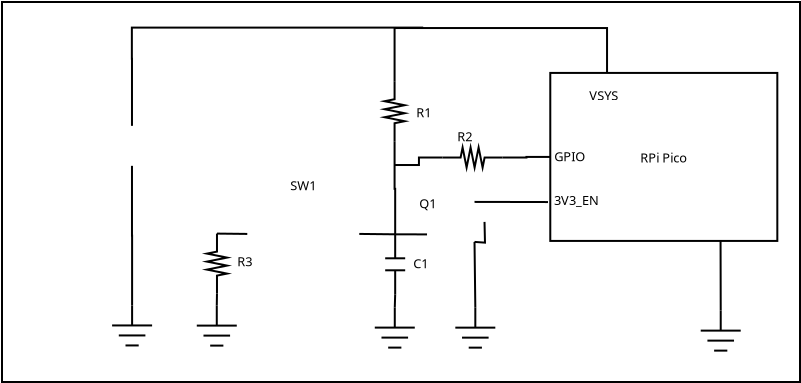 <?xml version="1.0" encoding="UTF-8"?>
<dia:diagram xmlns:dia="http://www.lysator.liu.se/~alla/dia/">
  <dia:layer name="Background" visible="true" connectable="true" active="true">
    <dia:object type="Standard - Box" version="0" id="O0">
      <dia:attribute name="obj_pos">
        <dia:point val="-3.414,0.704"/>
      </dia:attribute>
      <dia:attribute name="obj_bb">
        <dia:rectangle val="-3.464,0.654;36.536,19.754"/>
      </dia:attribute>
      <dia:attribute name="elem_corner">
        <dia:point val="-3.414,0.704"/>
      </dia:attribute>
      <dia:attribute name="elem_width">
        <dia:real val="39.9"/>
      </dia:attribute>
      <dia:attribute name="elem_height">
        <dia:real val="19.0"/>
      </dia:attribute>
      <dia:attribute name="show_background">
        <dia:boolean val="true"/>
      </dia:attribute>
    </dia:object>
    <dia:object type="Flowchart - Box" version="0" id="O1">
      <dia:attribute name="obj_pos">
        <dia:point val="24,4.25"/>
      </dia:attribute>
      <dia:attribute name="obj_bb">
        <dia:rectangle val="23.95,4.2;35.402,12.7"/>
      </dia:attribute>
      <dia:attribute name="elem_corner">
        <dia:point val="24,4.25"/>
      </dia:attribute>
      <dia:attribute name="elem_width">
        <dia:real val="11.352"/>
      </dia:attribute>
      <dia:attribute name="elem_height">
        <dia:real val="8.4"/>
      </dia:attribute>
      <dia:attribute name="show_background">
        <dia:boolean val="true"/>
      </dia:attribute>
      <dia:attribute name="padding">
        <dia:real val="0.5"/>
      </dia:attribute>
      <dia:attribute name="text">
        <dia:composite type="text">
          <dia:attribute name="string">
            <dia:string>#RPi Pico#</dia:string>
          </dia:attribute>
          <dia:attribute name="font">
            <dia:font family="sans" style="0" name="Helvetica"/>
          </dia:attribute>
          <dia:attribute name="height">
            <dia:real val="0.8"/>
          </dia:attribute>
          <dia:attribute name="pos">
            <dia:point val="29.676,8.644"/>
          </dia:attribute>
          <dia:attribute name="color">
            <dia:color val="#000000ff"/>
          </dia:attribute>
          <dia:attribute name="alignment">
            <dia:enum val="1"/>
          </dia:attribute>
        </dia:composite>
      </dia:attribute>
    </dia:object>
    <dia:object type="Electronic - transistor_misfe_i_n" version="1" id="O2">
      <dia:attribute name="obj_pos">
        <dia:point val="17.837,10.699"/>
      </dia:attribute>
      <dia:attribute name="obj_bb">
        <dia:rectangle val="17.837,10.599;20.712,12.799"/>
      </dia:attribute>
      <dia:attribute name="meta">
        <dia:composite type="dict"/>
      </dia:attribute>
      <dia:attribute name="elem_corner">
        <dia:point val="17.837,10.699"/>
      </dia:attribute>
      <dia:attribute name="elem_width">
        <dia:real val="2.875"/>
      </dia:attribute>
      <dia:attribute name="elem_height">
        <dia:real val="2"/>
      </dia:attribute>
      <dia:attribute name="line_width">
        <dia:real val="0.1"/>
      </dia:attribute>
      <dia:attribute name="line_colour">
        <dia:color val="#000000ff"/>
      </dia:attribute>
      <dia:attribute name="fill_colour">
        <dia:color val="#ffffffff"/>
      </dia:attribute>
      <dia:attribute name="show_background">
        <dia:boolean val="true"/>
      </dia:attribute>
      <dia:attribute name="line_style">
        <dia:enum val="0"/>
        <dia:real val="1"/>
      </dia:attribute>
      <dia:attribute name="flip_horizontal">
        <dia:boolean val="false"/>
      </dia:attribute>
      <dia:attribute name="flip_vertical">
        <dia:boolean val="false"/>
      </dia:attribute>
      <dia:attribute name="subscale">
        <dia:real val="1"/>
      </dia:attribute>
    </dia:object>
    <dia:object type="Electronic - button" version="1" id="O3">
      <dia:attribute name="obj_pos">
        <dia:point val="8.85,10.7"/>
      </dia:attribute>
      <dia:attribute name="obj_bb">
        <dia:rectangle val="8.85,10.7;14.45,12.8"/>
      </dia:attribute>
      <dia:attribute name="meta">
        <dia:composite type="dict"/>
      </dia:attribute>
      <dia:attribute name="elem_corner">
        <dia:point val="8.85,10.7"/>
      </dia:attribute>
      <dia:attribute name="elem_width">
        <dia:real val="5.6"/>
      </dia:attribute>
      <dia:attribute name="elem_height">
        <dia:real val="2"/>
      </dia:attribute>
      <dia:attribute name="line_width">
        <dia:real val="0.1"/>
      </dia:attribute>
      <dia:attribute name="line_colour">
        <dia:color val="#000000ff"/>
      </dia:attribute>
      <dia:attribute name="fill_colour">
        <dia:color val="#ffffffff"/>
      </dia:attribute>
      <dia:attribute name="show_background">
        <dia:boolean val="true"/>
      </dia:attribute>
      <dia:attribute name="line_style">
        <dia:enum val="0"/>
        <dia:real val="1"/>
      </dia:attribute>
      <dia:attribute name="flip_horizontal">
        <dia:boolean val="false"/>
      </dia:attribute>
      <dia:attribute name="flip_vertical">
        <dia:boolean val="false"/>
      </dia:attribute>
      <dia:attribute name="subscale">
        <dia:real val="1"/>
      </dia:attribute>
    </dia:object>
    <dia:object type="Electronic - source_voltage" version="1" id="O4">
      <dia:attribute name="obj_pos">
        <dia:point val="2.585,6.896"/>
      </dia:attribute>
      <dia:attribute name="obj_bb">
        <dia:rectangle val="2.485,6.896;3.685,8.896"/>
      </dia:attribute>
      <dia:attribute name="meta">
        <dia:composite type="dict"/>
      </dia:attribute>
      <dia:attribute name="elem_corner">
        <dia:point val="2.585,6.896"/>
      </dia:attribute>
      <dia:attribute name="elem_width">
        <dia:real val="1"/>
      </dia:attribute>
      <dia:attribute name="elem_height">
        <dia:real val="2"/>
      </dia:attribute>
      <dia:attribute name="line_width">
        <dia:real val="0.1"/>
      </dia:attribute>
      <dia:attribute name="line_colour">
        <dia:color val="#000000ff"/>
      </dia:attribute>
      <dia:attribute name="fill_colour">
        <dia:color val="#ffffffff"/>
      </dia:attribute>
      <dia:attribute name="show_background">
        <dia:boolean val="true"/>
      </dia:attribute>
      <dia:attribute name="line_style">
        <dia:enum val="0"/>
        <dia:real val="1"/>
      </dia:attribute>
      <dia:attribute name="flip_horizontal">
        <dia:boolean val="false"/>
      </dia:attribute>
      <dia:attribute name="flip_vertical">
        <dia:boolean val="false"/>
      </dia:attribute>
      <dia:attribute name="subscale">
        <dia:real val="1"/>
      </dia:attribute>
    </dia:object>
    <dia:object type="Circuit - Vertical Resistor" version="1" id="O5">
      <dia:attribute name="obj_pos">
        <dia:point val="15.715,4.665"/>
      </dia:attribute>
      <dia:attribute name="obj_bb">
        <dia:rectangle val="15.205,4.665;17.224,7.665"/>
      </dia:attribute>
      <dia:attribute name="meta">
        <dia:composite type="dict"/>
      </dia:attribute>
      <dia:attribute name="elem_corner">
        <dia:point val="15.715,4.665"/>
      </dia:attribute>
      <dia:attribute name="elem_width">
        <dia:real val="1.0"/>
      </dia:attribute>
      <dia:attribute name="elem_height">
        <dia:real val="3.0"/>
      </dia:attribute>
      <dia:attribute name="line_width">
        <dia:real val="0.1"/>
      </dia:attribute>
      <dia:attribute name="line_colour">
        <dia:color val="#000000ff"/>
      </dia:attribute>
      <dia:attribute name="fill_colour">
        <dia:color val="#ffffffff"/>
      </dia:attribute>
      <dia:attribute name="show_background">
        <dia:boolean val="true"/>
      </dia:attribute>
      <dia:attribute name="line_style">
        <dia:enum val="0"/>
        <dia:real val="1"/>
      </dia:attribute>
      <dia:attribute name="flip_horizontal">
        <dia:boolean val="false"/>
      </dia:attribute>
      <dia:attribute name="flip_vertical">
        <dia:boolean val="false"/>
      </dia:attribute>
      <dia:attribute name="subscale">
        <dia:real val="1"/>
      </dia:attribute>
    </dia:object>
    <dia:object type="Circuit - Ground" version="1" id="O6">
      <dia:attribute name="obj_pos">
        <dia:point val="31.522,16.135"/>
      </dia:attribute>
      <dia:attribute name="obj_bb">
        <dia:rectangle val="31.522,16.135;33.522,18.235"/>
      </dia:attribute>
      <dia:attribute name="meta">
        <dia:composite type="dict"/>
      </dia:attribute>
      <dia:attribute name="elem_corner">
        <dia:point val="31.522,16.135"/>
      </dia:attribute>
      <dia:attribute name="elem_width">
        <dia:real val="2"/>
      </dia:attribute>
      <dia:attribute name="elem_height">
        <dia:real val="2"/>
      </dia:attribute>
      <dia:attribute name="line_width">
        <dia:real val="0.1"/>
      </dia:attribute>
      <dia:attribute name="line_colour">
        <dia:color val="#000000ff"/>
      </dia:attribute>
      <dia:attribute name="fill_colour">
        <dia:color val="#ffffffff"/>
      </dia:attribute>
      <dia:attribute name="show_background">
        <dia:boolean val="true"/>
      </dia:attribute>
      <dia:attribute name="line_style">
        <dia:enum val="0"/>
        <dia:real val="1"/>
      </dia:attribute>
      <dia:attribute name="flip_horizontal">
        <dia:boolean val="false"/>
      </dia:attribute>
      <dia:attribute name="flip_vertical">
        <dia:boolean val="false"/>
      </dia:attribute>
      <dia:attribute name="subscale">
        <dia:real val="1"/>
      </dia:attribute>
    </dia:object>
    <dia:object type="Standard - Line" version="0" id="O7">
      <dia:attribute name="obj_pos">
        <dia:point val="32.522,16.135"/>
      </dia:attribute>
      <dia:attribute name="obj_bb">
        <dia:rectangle val="32.464,12.6;32.572,16.186"/>
      </dia:attribute>
      <dia:attribute name="conn_endpoints">
        <dia:point val="32.522,16.135"/>
        <dia:point val="32.514,12.65"/>
      </dia:attribute>
      <dia:attribute name="numcp">
        <dia:int val="1"/>
      </dia:attribute>
      <dia:connections>
        <dia:connection handle="0" to="O6" connection="0"/>
        <dia:connection handle="1" to="O1" connection="14"/>
      </dia:connections>
    </dia:object>
    <dia:object type="Circuit - Ground" version="1" id="O8">
      <dia:attribute name="obj_pos">
        <dia:point val="2.091,15.876"/>
      </dia:attribute>
      <dia:attribute name="obj_bb">
        <dia:rectangle val="2.091,15.876;4.091,17.976"/>
      </dia:attribute>
      <dia:attribute name="meta">
        <dia:composite type="dict"/>
      </dia:attribute>
      <dia:attribute name="elem_corner">
        <dia:point val="2.091,15.876"/>
      </dia:attribute>
      <dia:attribute name="elem_width">
        <dia:real val="2"/>
      </dia:attribute>
      <dia:attribute name="elem_height">
        <dia:real val="2"/>
      </dia:attribute>
      <dia:attribute name="line_width">
        <dia:real val="0.1"/>
      </dia:attribute>
      <dia:attribute name="line_colour">
        <dia:color val="#000000ff"/>
      </dia:attribute>
      <dia:attribute name="fill_colour">
        <dia:color val="#ffffffff"/>
      </dia:attribute>
      <dia:attribute name="show_background">
        <dia:boolean val="true"/>
      </dia:attribute>
      <dia:attribute name="line_style">
        <dia:enum val="0"/>
        <dia:real val="1"/>
      </dia:attribute>
      <dia:attribute name="flip_horizontal">
        <dia:boolean val="false"/>
      </dia:attribute>
      <dia:attribute name="flip_vertical">
        <dia:boolean val="false"/>
      </dia:attribute>
      <dia:attribute name="subscale">
        <dia:real val="1"/>
      </dia:attribute>
    </dia:object>
    <dia:object type="Circuit - Ground" version="1" id="O9">
      <dia:attribute name="obj_pos">
        <dia:point val="19.252,15.986"/>
      </dia:attribute>
      <dia:attribute name="obj_bb">
        <dia:rectangle val="19.252,15.986;21.252,18.085"/>
      </dia:attribute>
      <dia:attribute name="meta">
        <dia:composite type="dict"/>
      </dia:attribute>
      <dia:attribute name="elem_corner">
        <dia:point val="19.252,15.986"/>
      </dia:attribute>
      <dia:attribute name="elem_width">
        <dia:real val="2"/>
      </dia:attribute>
      <dia:attribute name="elem_height">
        <dia:real val="2"/>
      </dia:attribute>
      <dia:attribute name="line_width">
        <dia:real val="0.1"/>
      </dia:attribute>
      <dia:attribute name="line_colour">
        <dia:color val="#000000ff"/>
      </dia:attribute>
      <dia:attribute name="fill_colour">
        <dia:color val="#ffffffff"/>
      </dia:attribute>
      <dia:attribute name="show_background">
        <dia:boolean val="true"/>
      </dia:attribute>
      <dia:attribute name="line_style">
        <dia:enum val="0"/>
        <dia:real val="1"/>
      </dia:attribute>
      <dia:attribute name="flip_horizontal">
        <dia:boolean val="false"/>
      </dia:attribute>
      <dia:attribute name="flip_vertical">
        <dia:boolean val="false"/>
      </dia:attribute>
      <dia:attribute name="subscale">
        <dia:real val="1"/>
      </dia:attribute>
    </dia:object>
    <dia:object type="Standard - Line" version="0" id="O10">
      <dia:attribute name="obj_pos">
        <dia:point val="20.212,10.699"/>
      </dia:attribute>
      <dia:attribute name="obj_bb">
        <dia:rectangle val="20.162,10.649;23.938,10.756"/>
      </dia:attribute>
      <dia:attribute name="conn_endpoints">
        <dia:point val="20.212,10.699"/>
        <dia:point val="23.887,10.706"/>
      </dia:attribute>
      <dia:attribute name="numcp">
        <dia:int val="1"/>
      </dia:attribute>
      <dia:connections>
        <dia:connection handle="0" to="O2" connection="1"/>
      </dia:connections>
    </dia:object>
    <dia:object type="Standard - Line" version="0" id="O11">
      <dia:attribute name="obj_pos">
        <dia:point val="20.212,12.699"/>
      </dia:attribute>
      <dia:attribute name="obj_bb">
        <dia:rectangle val="20.162,12.648;20.303,16.036"/>
      </dia:attribute>
      <dia:attribute name="conn_endpoints">
        <dia:point val="20.212,12.699"/>
        <dia:point val="20.252,15.986"/>
      </dia:attribute>
      <dia:attribute name="numcp">
        <dia:int val="1"/>
      </dia:attribute>
      <dia:connections>
        <dia:connection handle="0" to="O2" connection="3"/>
        <dia:connection handle="1" to="O9" connection="0"/>
      </dia:connections>
    </dia:object>
    <dia:object type="Standard - PolyLine" version="0" id="O12">
      <dia:attribute name="obj_pos">
        <dia:point val="20.712,11.699"/>
      </dia:attribute>
      <dia:attribute name="obj_bb">
        <dia:rectangle val="20.159,11.648;20.786,12.789"/>
      </dia:attribute>
      <dia:attribute name="poly_points">
        <dia:point val="20.712,11.699"/>
        <dia:point val="20.735,12.736"/>
        <dia:point val="20.212,12.699"/>
      </dia:attribute>
      <dia:connections>
        <dia:connection handle="0" to="O2" connection="2"/>
        <dia:connection handle="2" to="O2" connection="3"/>
      </dia:connections>
    </dia:object>
    <dia:object type="Standard - Text" version="1" id="O13">
      <dia:attribute name="obj_pos">
        <dia:point val="24.18,10.85"/>
      </dia:attribute>
      <dia:attribute name="obj_bb">
        <dia:rectangle val="24.18,10.256;26.635,11.001"/>
      </dia:attribute>
      <dia:attribute name="text">
        <dia:composite type="text">
          <dia:attribute name="string">
            <dia:string>#3V3_EN#</dia:string>
          </dia:attribute>
          <dia:attribute name="font">
            <dia:font family="sans" style="0" name="Helvetica"/>
          </dia:attribute>
          <dia:attribute name="height">
            <dia:real val="0.8"/>
          </dia:attribute>
          <dia:attribute name="pos">
            <dia:point val="24.18,10.85"/>
          </dia:attribute>
          <dia:attribute name="color">
            <dia:color val="#000000ff"/>
          </dia:attribute>
          <dia:attribute name="alignment">
            <dia:enum val="0"/>
          </dia:attribute>
        </dia:composite>
      </dia:attribute>
      <dia:attribute name="valign">
        <dia:enum val="3"/>
      </dia:attribute>
    </dia:object>
    <dia:object type="Circuit - Vertical Capacitor" version="1" id="O14">
      <dia:attribute name="obj_pos">
        <dia:point val="15.745,12.319"/>
      </dia:attribute>
      <dia:attribute name="obj_bb">
        <dia:rectangle val="15.745,12.319;16.745,15.319"/>
      </dia:attribute>
      <dia:attribute name="meta">
        <dia:composite type="dict"/>
      </dia:attribute>
      <dia:attribute name="elem_corner">
        <dia:point val="15.745,12.319"/>
      </dia:attribute>
      <dia:attribute name="elem_width">
        <dia:real val="1.0"/>
      </dia:attribute>
      <dia:attribute name="elem_height">
        <dia:real val="3.0"/>
      </dia:attribute>
      <dia:attribute name="line_width">
        <dia:real val="0.1"/>
      </dia:attribute>
      <dia:attribute name="line_colour">
        <dia:color val="#000000ff"/>
      </dia:attribute>
      <dia:attribute name="fill_colour">
        <dia:color val="#ffffffff"/>
      </dia:attribute>
      <dia:attribute name="show_background">
        <dia:boolean val="true"/>
      </dia:attribute>
      <dia:attribute name="line_style">
        <dia:enum val="0"/>
        <dia:real val="1"/>
      </dia:attribute>
      <dia:attribute name="flip_horizontal">
        <dia:boolean val="false"/>
      </dia:attribute>
      <dia:attribute name="flip_vertical">
        <dia:boolean val="false"/>
      </dia:attribute>
      <dia:attribute name="subscale">
        <dia:real val="1"/>
      </dia:attribute>
    </dia:object>
    <dia:object type="Circuit - Ground" version="1" id="O15">
      <dia:attribute name="obj_pos">
        <dia:point val="15.225,15.984"/>
      </dia:attribute>
      <dia:attribute name="obj_bb">
        <dia:rectangle val="15.225,15.984;17.225,18.084"/>
      </dia:attribute>
      <dia:attribute name="meta">
        <dia:composite type="dict"/>
      </dia:attribute>
      <dia:attribute name="elem_corner">
        <dia:point val="15.225,15.984"/>
      </dia:attribute>
      <dia:attribute name="elem_width">
        <dia:real val="2"/>
      </dia:attribute>
      <dia:attribute name="elem_height">
        <dia:real val="2"/>
      </dia:attribute>
      <dia:attribute name="line_width">
        <dia:real val="0.1"/>
      </dia:attribute>
      <dia:attribute name="line_colour">
        <dia:color val="#000000ff"/>
      </dia:attribute>
      <dia:attribute name="fill_colour">
        <dia:color val="#ffffffff"/>
      </dia:attribute>
      <dia:attribute name="show_background">
        <dia:boolean val="true"/>
      </dia:attribute>
      <dia:attribute name="line_style">
        <dia:enum val="0"/>
        <dia:real val="1"/>
      </dia:attribute>
      <dia:attribute name="flip_horizontal">
        <dia:boolean val="false"/>
      </dia:attribute>
      <dia:attribute name="flip_vertical">
        <dia:boolean val="false"/>
      </dia:attribute>
      <dia:attribute name="subscale">
        <dia:real val="1"/>
      </dia:attribute>
    </dia:object>
    <dia:object type="Standard - Line" version="0" id="O16">
      <dia:attribute name="obj_pos">
        <dia:point val="16.245,15.319"/>
      </dia:attribute>
      <dia:attribute name="obj_bb">
        <dia:rectangle val="16.174,15.267;16.297,16.035"/>
      </dia:attribute>
      <dia:attribute name="conn_endpoints">
        <dia:point val="16.245,15.319"/>
        <dia:point val="16.225,15.984"/>
      </dia:attribute>
      <dia:attribute name="numcp">
        <dia:int val="1"/>
      </dia:attribute>
      <dia:connections>
        <dia:connection handle="0" to="O14" connection="1"/>
        <dia:connection handle="1" to="O15" connection="0"/>
      </dia:connections>
    </dia:object>
    <dia:object type="Standard - Line" version="0" id="O17">
      <dia:attribute name="obj_pos">
        <dia:point val="16.245,12.319"/>
      </dia:attribute>
      <dia:attribute name="obj_bb">
        <dia:rectangle val="16.195,12.269;17.888,12.374"/>
      </dia:attribute>
      <dia:attribute name="conn_endpoints">
        <dia:point val="16.245,12.319"/>
        <dia:point val="17.837,12.324"/>
      </dia:attribute>
      <dia:attribute name="numcp">
        <dia:int val="1"/>
      </dia:attribute>
      <dia:connections>
        <dia:connection handle="0" to="O14" connection="0"/>
        <dia:connection handle="1" to="O2" connection="0"/>
      </dia:connections>
    </dia:object>
    <dia:object type="Standard - Text" version="1" id="O18">
      <dia:attribute name="obj_pos">
        <dia:point val="25.945,5.619"/>
      </dia:attribute>
      <dia:attribute name="obj_bb">
        <dia:rectangle val="25.945,5.025;27.583,5.77"/>
      </dia:attribute>
      <dia:attribute name="text">
        <dia:composite type="text">
          <dia:attribute name="string">
            <dia:string>#VSYS#</dia:string>
          </dia:attribute>
          <dia:attribute name="font">
            <dia:font family="sans" style="0" name="Helvetica"/>
          </dia:attribute>
          <dia:attribute name="height">
            <dia:real val="0.8"/>
          </dia:attribute>
          <dia:attribute name="pos">
            <dia:point val="25.945,5.619"/>
          </dia:attribute>
          <dia:attribute name="color">
            <dia:color val="#000000ff"/>
          </dia:attribute>
          <dia:attribute name="alignment">
            <dia:enum val="0"/>
          </dia:attribute>
        </dia:composite>
      </dia:attribute>
      <dia:attribute name="valign">
        <dia:enum val="3"/>
      </dia:attribute>
    </dia:object>
    <dia:object type="Standard - ZigZagLine" version="1" id="O19">
      <dia:attribute name="obj_pos">
        <dia:point val="16.215,4.665"/>
      </dia:attribute>
      <dia:attribute name="obj_bb">
        <dia:rectangle val="16.165,1.956;26.888,4.715"/>
      </dia:attribute>
      <dia:attribute name="orth_points">
        <dia:point val="16.215,4.665"/>
        <dia:point val="16.215,2.006"/>
        <dia:point val="26.838,2.006"/>
        <dia:point val="26.838,4.25"/>
      </dia:attribute>
      <dia:attribute name="orth_orient">
        <dia:enum val="1"/>
        <dia:enum val="0"/>
        <dia:enum val="1"/>
      </dia:attribute>
      <dia:attribute name="autorouting">
        <dia:boolean val="false"/>
      </dia:attribute>
      <dia:connections>
        <dia:connection handle="0" to="O5" connection="0"/>
        <dia:connection handle="1" to="O1" connection="1"/>
      </dia:connections>
    </dia:object>
    <dia:object type="Standard - Line" version="0" id="O20">
      <dia:attribute name="obj_pos">
        <dia:point val="14.45,12.3"/>
      </dia:attribute>
      <dia:attribute name="obj_bb">
        <dia:rectangle val="14.399,12.249;16.296,12.369"/>
      </dia:attribute>
      <dia:attribute name="conn_endpoints">
        <dia:point val="14.45,12.3"/>
        <dia:point val="16.245,12.319"/>
      </dia:attribute>
      <dia:attribute name="numcp">
        <dia:int val="1"/>
      </dia:attribute>
      <dia:connections>
        <dia:connection handle="0" to="O3" connection="1"/>
        <dia:connection handle="1" to="O14" connection="0"/>
      </dia:connections>
    </dia:object>
    <dia:object type="Circuit - Ground" version="1" id="O21">
      <dia:attribute name="obj_pos">
        <dia:point val="6.325,15.884"/>
      </dia:attribute>
      <dia:attribute name="obj_bb">
        <dia:rectangle val="6.325,15.884;8.325,17.984"/>
      </dia:attribute>
      <dia:attribute name="meta">
        <dia:composite type="dict"/>
      </dia:attribute>
      <dia:attribute name="elem_corner">
        <dia:point val="6.325,15.884"/>
      </dia:attribute>
      <dia:attribute name="elem_width">
        <dia:real val="2"/>
      </dia:attribute>
      <dia:attribute name="elem_height">
        <dia:real val="2"/>
      </dia:attribute>
      <dia:attribute name="line_width">
        <dia:real val="0.1"/>
      </dia:attribute>
      <dia:attribute name="line_colour">
        <dia:color val="#000000ff"/>
      </dia:attribute>
      <dia:attribute name="fill_colour">
        <dia:color val="#ffffffff"/>
      </dia:attribute>
      <dia:attribute name="show_background">
        <dia:boolean val="true"/>
      </dia:attribute>
      <dia:attribute name="line_style">
        <dia:enum val="0"/>
        <dia:real val="1"/>
      </dia:attribute>
      <dia:attribute name="flip_horizontal">
        <dia:boolean val="false"/>
      </dia:attribute>
      <dia:attribute name="flip_vertical">
        <dia:boolean val="false"/>
      </dia:attribute>
      <dia:attribute name="subscale">
        <dia:real val="1"/>
      </dia:attribute>
    </dia:object>
    <dia:object type="Circuit - Vertical Resistor" version="1" id="O22">
      <dia:attribute name="obj_pos">
        <dia:point val="6.835,12.284"/>
      </dia:attribute>
      <dia:attribute name="obj_bb">
        <dia:rectangle val="6.325,12.284;8.345,15.284"/>
      </dia:attribute>
      <dia:attribute name="meta">
        <dia:composite type="dict"/>
      </dia:attribute>
      <dia:attribute name="elem_corner">
        <dia:point val="6.835,12.284"/>
      </dia:attribute>
      <dia:attribute name="elem_width">
        <dia:real val="1.0"/>
      </dia:attribute>
      <dia:attribute name="elem_height">
        <dia:real val="3.0"/>
      </dia:attribute>
      <dia:attribute name="line_width">
        <dia:real val="0.1"/>
      </dia:attribute>
      <dia:attribute name="line_colour">
        <dia:color val="#000000ff"/>
      </dia:attribute>
      <dia:attribute name="fill_colour">
        <dia:color val="#ffffffff"/>
      </dia:attribute>
      <dia:attribute name="show_background">
        <dia:boolean val="true"/>
      </dia:attribute>
      <dia:attribute name="line_style">
        <dia:enum val="0"/>
        <dia:real val="1"/>
      </dia:attribute>
      <dia:attribute name="flip_horizontal">
        <dia:boolean val="false"/>
      </dia:attribute>
      <dia:attribute name="flip_vertical">
        <dia:boolean val="false"/>
      </dia:attribute>
      <dia:attribute name="subscale">
        <dia:real val="1"/>
      </dia:attribute>
    </dia:object>
    <dia:object type="Standard - Line" version="0" id="O23">
      <dia:attribute name="obj_pos">
        <dia:point val="7.335,12.284"/>
      </dia:attribute>
      <dia:attribute name="obj_bb">
        <dia:rectangle val="7.285,12.233;8.901,12.351"/>
      </dia:attribute>
      <dia:attribute name="conn_endpoints">
        <dia:point val="7.335,12.284"/>
        <dia:point val="8.85,12.3"/>
      </dia:attribute>
      <dia:attribute name="numcp">
        <dia:int val="1"/>
      </dia:attribute>
      <dia:connections>
        <dia:connection handle="0" to="O22" connection="0"/>
        <dia:connection handle="1" to="O3" connection="0"/>
      </dia:connections>
    </dia:object>
    <dia:object type="Standard - Line" version="0" id="O24">
      <dia:attribute name="obj_pos">
        <dia:point val="7.335,15.284"/>
      </dia:attribute>
      <dia:attribute name="obj_bb">
        <dia:rectangle val="7.275,15.233;7.386,15.935"/>
      </dia:attribute>
      <dia:attribute name="conn_endpoints">
        <dia:point val="7.335,15.284"/>
        <dia:point val="7.325,15.884"/>
      </dia:attribute>
      <dia:attribute name="numcp">
        <dia:int val="1"/>
      </dia:attribute>
      <dia:connections>
        <dia:connection handle="0" to="O22" connection="1"/>
        <dia:connection handle="1" to="O21" connection="0"/>
      </dia:connections>
    </dia:object>
    <dia:object type="Circuit - Horizontal Resistor" version="1" id="O25">
      <dia:attribute name="obj_pos">
        <dia:point val="18.616,7.98"/>
      </dia:attribute>
      <dia:attribute name="obj_bb">
        <dia:rectangle val="18.616,7.47;21.616,9.49"/>
      </dia:attribute>
      <dia:attribute name="meta">
        <dia:composite type="dict"/>
      </dia:attribute>
      <dia:attribute name="elem_corner">
        <dia:point val="18.616,7.98"/>
      </dia:attribute>
      <dia:attribute name="elem_width">
        <dia:real val="3.0"/>
      </dia:attribute>
      <dia:attribute name="elem_height">
        <dia:real val="1.0"/>
      </dia:attribute>
      <dia:attribute name="line_width">
        <dia:real val="0.1"/>
      </dia:attribute>
      <dia:attribute name="line_colour">
        <dia:color val="#000000ff"/>
      </dia:attribute>
      <dia:attribute name="fill_colour">
        <dia:color val="#ffffffff"/>
      </dia:attribute>
      <dia:attribute name="show_background">
        <dia:boolean val="true"/>
      </dia:attribute>
      <dia:attribute name="line_style">
        <dia:enum val="0"/>
        <dia:real val="1"/>
      </dia:attribute>
      <dia:attribute name="flip_horizontal">
        <dia:boolean val="false"/>
      </dia:attribute>
      <dia:attribute name="flip_vertical">
        <dia:boolean val="false"/>
      </dia:attribute>
      <dia:attribute name="subscale">
        <dia:real val="1"/>
      </dia:attribute>
      <dia:attribute name="custom:id">
        <dia:string>##</dia:string>
      </dia:attribute>
      <dia:attribute name="custom:ohms">
        <dia:int val="0"/>
      </dia:attribute>
      <dia:attribute name="custom:power">
        <dia:real val="0"/>
      </dia:attribute>
      <dia:attribute name="custom:smd">
        <dia:boolean val="false"/>
      </dia:attribute>
    </dia:object>
    <dia:object type="Standard - Text" version="1" id="O26">
      <dia:attribute name="obj_pos">
        <dia:point val="24.194,8.664"/>
      </dia:attribute>
      <dia:attribute name="obj_bb">
        <dia:rectangle val="24.194,8.07;25.764,8.815"/>
      </dia:attribute>
      <dia:attribute name="text">
        <dia:composite type="text">
          <dia:attribute name="string">
            <dia:string>#GPIO#</dia:string>
          </dia:attribute>
          <dia:attribute name="font">
            <dia:font family="sans" style="0" name="Helvetica"/>
          </dia:attribute>
          <dia:attribute name="height">
            <dia:real val="0.8"/>
          </dia:attribute>
          <dia:attribute name="pos">
            <dia:point val="24.194,8.664"/>
          </dia:attribute>
          <dia:attribute name="color">
            <dia:color val="#000000ff"/>
          </dia:attribute>
          <dia:attribute name="alignment">
            <dia:enum val="0"/>
          </dia:attribute>
        </dia:composite>
      </dia:attribute>
      <dia:attribute name="valign">
        <dia:enum val="3"/>
      </dia:attribute>
    </dia:object>
    <dia:object type="Standard - Text" version="1" id="O27">
      <dia:attribute name="obj_pos">
        <dia:point val="17.294,6.464"/>
      </dia:attribute>
      <dia:attribute name="obj_bb">
        <dia:rectangle val="17.294,5.87;18.146,6.615"/>
      </dia:attribute>
      <dia:attribute name="text">
        <dia:composite type="text">
          <dia:attribute name="string">
            <dia:string>#R1#</dia:string>
          </dia:attribute>
          <dia:attribute name="font">
            <dia:font family="sans" style="0" name="Helvetica"/>
          </dia:attribute>
          <dia:attribute name="height">
            <dia:real val="0.8"/>
          </dia:attribute>
          <dia:attribute name="pos">
            <dia:point val="17.294,6.464"/>
          </dia:attribute>
          <dia:attribute name="color">
            <dia:color val="#000000ff"/>
          </dia:attribute>
          <dia:attribute name="alignment">
            <dia:enum val="0"/>
          </dia:attribute>
        </dia:composite>
      </dia:attribute>
      <dia:attribute name="valign">
        <dia:enum val="3"/>
      </dia:attribute>
    </dia:object>
    <dia:object type="Standard - Text" version="1" id="O28">
      <dia:attribute name="obj_pos">
        <dia:point val="17.144,14.014"/>
      </dia:attribute>
      <dia:attribute name="obj_bb">
        <dia:rectangle val="17.144,13.42;17.999,14.165"/>
      </dia:attribute>
      <dia:attribute name="text">
        <dia:composite type="text">
          <dia:attribute name="string">
            <dia:string>#C1#</dia:string>
          </dia:attribute>
          <dia:attribute name="font">
            <dia:font family="sans" style="0" name="Helvetica"/>
          </dia:attribute>
          <dia:attribute name="height">
            <dia:real val="0.8"/>
          </dia:attribute>
          <dia:attribute name="pos">
            <dia:point val="17.144,14.014"/>
          </dia:attribute>
          <dia:attribute name="color">
            <dia:color val="#000000ff"/>
          </dia:attribute>
          <dia:attribute name="alignment">
            <dia:enum val="0"/>
          </dia:attribute>
        </dia:composite>
      </dia:attribute>
      <dia:attribute name="valign">
        <dia:enum val="3"/>
      </dia:attribute>
    </dia:object>
    <dia:object type="Standard - Text" version="1" id="O29">
      <dia:attribute name="obj_pos">
        <dia:point val="17.444,11.014"/>
      </dia:attribute>
      <dia:attribute name="obj_bb">
        <dia:rectangle val="17.444,10.42;18.354,11.165"/>
      </dia:attribute>
      <dia:attribute name="text">
        <dia:composite type="text">
          <dia:attribute name="string">
            <dia:string>#Q1#</dia:string>
          </dia:attribute>
          <dia:attribute name="font">
            <dia:font family="sans" style="0" name="Helvetica"/>
          </dia:attribute>
          <dia:attribute name="height">
            <dia:real val="0.8"/>
          </dia:attribute>
          <dia:attribute name="pos">
            <dia:point val="17.444,11.014"/>
          </dia:attribute>
          <dia:attribute name="color">
            <dia:color val="#000000ff"/>
          </dia:attribute>
          <dia:attribute name="alignment">
            <dia:enum val="0"/>
          </dia:attribute>
        </dia:composite>
      </dia:attribute>
      <dia:attribute name="valign">
        <dia:enum val="3"/>
      </dia:attribute>
    </dia:object>
    <dia:object type="Standard - Text" version="1" id="O30">
      <dia:attribute name="obj_pos">
        <dia:point val="19.344,7.664"/>
      </dia:attribute>
      <dia:attribute name="obj_bb">
        <dia:rectangle val="19.344,7.07;20.196,7.815"/>
      </dia:attribute>
      <dia:attribute name="text">
        <dia:composite type="text">
          <dia:attribute name="string">
            <dia:string>#R2#</dia:string>
          </dia:attribute>
          <dia:attribute name="font">
            <dia:font family="sans" style="0" name="Helvetica"/>
          </dia:attribute>
          <dia:attribute name="height">
            <dia:real val="0.8"/>
          </dia:attribute>
          <dia:attribute name="pos">
            <dia:point val="19.344,7.664"/>
          </dia:attribute>
          <dia:attribute name="color">
            <dia:color val="#000000ff"/>
          </dia:attribute>
          <dia:attribute name="alignment">
            <dia:enum val="0"/>
          </dia:attribute>
        </dia:composite>
      </dia:attribute>
      <dia:attribute name="valign">
        <dia:enum val="3"/>
      </dia:attribute>
    </dia:object>
    <dia:object type="Standard - Text" version="1" id="O31">
      <dia:attribute name="obj_pos">
        <dia:point val="8.344,13.914"/>
      </dia:attribute>
      <dia:attribute name="obj_bb">
        <dia:rectangle val="8.344,13.32;9.196,14.065"/>
      </dia:attribute>
      <dia:attribute name="text">
        <dia:composite type="text">
          <dia:attribute name="string">
            <dia:string>#R3#</dia:string>
          </dia:attribute>
          <dia:attribute name="font">
            <dia:font family="sans" style="0" name="Helvetica"/>
          </dia:attribute>
          <dia:attribute name="height">
            <dia:real val="0.8"/>
          </dia:attribute>
          <dia:attribute name="pos">
            <dia:point val="8.344,13.914"/>
          </dia:attribute>
          <dia:attribute name="color">
            <dia:color val="#000000ff"/>
          </dia:attribute>
          <dia:attribute name="alignment">
            <dia:enum val="0"/>
          </dia:attribute>
        </dia:composite>
      </dia:attribute>
      <dia:attribute name="valign">
        <dia:enum val="3"/>
      </dia:attribute>
    </dia:object>
    <dia:object type="Standard - Text" version="1" id="O32">
      <dia:attribute name="obj_pos">
        <dia:point val="10.994,10.114"/>
      </dia:attribute>
      <dia:attribute name="obj_bb">
        <dia:rectangle val="10.994,9.52;12.439,10.265"/>
      </dia:attribute>
      <dia:attribute name="text">
        <dia:composite type="text">
          <dia:attribute name="string">
            <dia:string>#SW1#</dia:string>
          </dia:attribute>
          <dia:attribute name="font">
            <dia:font family="sans" style="0" name="Helvetica"/>
          </dia:attribute>
          <dia:attribute name="height">
            <dia:real val="0.8"/>
          </dia:attribute>
          <dia:attribute name="pos">
            <dia:point val="10.994,10.114"/>
          </dia:attribute>
          <dia:attribute name="color">
            <dia:color val="#000000ff"/>
          </dia:attribute>
          <dia:attribute name="alignment">
            <dia:enum val="0"/>
          </dia:attribute>
        </dia:composite>
      </dia:attribute>
      <dia:attribute name="valign">
        <dia:enum val="3"/>
      </dia:attribute>
    </dia:object>
    <dia:object type="Standard - ZigZagLine" version="1" id="O33">
      <dia:attribute name="obj_pos">
        <dia:point val="21.616,8.48"/>
      </dia:attribute>
      <dia:attribute name="obj_bb">
        <dia:rectangle val="21.566,8.4;24.05,8.53"/>
      </dia:attribute>
      <dia:attribute name="orth_points">
        <dia:point val="21.616,8.48"/>
        <dia:point val="22.808,8.48"/>
        <dia:point val="22.808,8.45"/>
        <dia:point val="24,8.45"/>
      </dia:attribute>
      <dia:attribute name="orth_orient">
        <dia:enum val="0"/>
        <dia:enum val="1"/>
        <dia:enum val="0"/>
      </dia:attribute>
      <dia:attribute name="autorouting">
        <dia:boolean val="true"/>
      </dia:attribute>
      <dia:connections>
        <dia:connection handle="0" to="O25" connection="1"/>
        <dia:connection handle="1" to="O1" connection="7"/>
      </dia:connections>
    </dia:object>
    <dia:object type="Standard - ZigZagLine" version="1" id="O34">
      <dia:attribute name="obj_pos">
        <dia:point val="16.215,8.855"/>
      </dia:attribute>
      <dia:attribute name="obj_bb">
        <dia:rectangle val="16.165,8.43;18.666,8.905"/>
      </dia:attribute>
      <dia:attribute name="orth_points">
        <dia:point val="16.215,8.855"/>
        <dia:point val="17.433,8.855"/>
        <dia:point val="17.433,8.48"/>
        <dia:point val="18.616,8.48"/>
      </dia:attribute>
      <dia:attribute name="orth_orient">
        <dia:enum val="0"/>
        <dia:enum val="1"/>
        <dia:enum val="0"/>
      </dia:attribute>
      <dia:attribute name="autorouting">
        <dia:boolean val="true"/>
      </dia:attribute>
      <dia:connections>
        <dia:connection handle="0" to="O36" connection="0"/>
        <dia:connection handle="1" to="O25" connection="0"/>
      </dia:connections>
    </dia:object>
    <dia:object type="Standard - ZigZagLine" version="1" id="O35">
      <dia:attribute name="obj_pos">
        <dia:point val="3.085,8.896"/>
      </dia:attribute>
      <dia:attribute name="obj_bb">
        <dia:rectangle val="3.035,8.846;3.141,15.925"/>
      </dia:attribute>
      <dia:attribute name="orth_points">
        <dia:point val="3.085,8.896"/>
        <dia:point val="3.085,12.386"/>
        <dia:point val="3.091,12.386"/>
        <dia:point val="3.091,15.876"/>
      </dia:attribute>
      <dia:attribute name="orth_orient">
        <dia:enum val="1"/>
        <dia:enum val="0"/>
        <dia:enum val="1"/>
      </dia:attribute>
      <dia:attribute name="autorouting">
        <dia:boolean val="true"/>
      </dia:attribute>
      <dia:connections>
        <dia:connection handle="0" to="O4" connection="1"/>
        <dia:connection handle="1" to="O8" connection="0"/>
      </dia:connections>
    </dia:object>
    <dia:object type="Standard - ZigZagLine" version="1" id="O36">
      <dia:attribute name="obj_pos">
        <dia:point val="16.215,7.665"/>
      </dia:attribute>
      <dia:attribute name="obj_bb">
        <dia:rectangle val="16.165,7.615;16.295,12.369"/>
      </dia:attribute>
      <dia:attribute name="orth_points">
        <dia:point val="16.215,7.665"/>
        <dia:point val="16.215,10.045"/>
        <dia:point val="16.245,10.045"/>
        <dia:point val="16.245,12.319"/>
      </dia:attribute>
      <dia:attribute name="orth_orient">
        <dia:enum val="1"/>
        <dia:enum val="0"/>
        <dia:enum val="1"/>
      </dia:attribute>
      <dia:attribute name="autorouting">
        <dia:boolean val="false"/>
      </dia:attribute>
      <dia:connections>
        <dia:connection handle="0" to="O5" connection="1"/>
        <dia:connection handle="1" to="O14" connection="0"/>
      </dia:connections>
    </dia:object>
    <dia:object type="Standard - ZigZagLine" version="1" id="O37">
      <dia:attribute name="obj_pos">
        <dia:point val="17.646,1.984"/>
      </dia:attribute>
      <dia:attribute name="obj_bb">
        <dia:rectangle val="3.029,1.934;17.716,6.946"/>
      </dia:attribute>
      <dia:attribute name="orth_points">
        <dia:point val="17.646,1.984"/>
        <dia:point val="17.646,1.984"/>
        <dia:point val="3.079,1.984"/>
        <dia:point val="3.079,3.54"/>
        <dia:point val="3.085,3.54"/>
        <dia:point val="3.085,6.896"/>
      </dia:attribute>
      <dia:attribute name="orth_orient">
        <dia:enum val="1"/>
        <dia:enum val="0"/>
        <dia:enum val="1"/>
        <dia:enum val="0"/>
        <dia:enum val="1"/>
      </dia:attribute>
      <dia:attribute name="autorouting">
        <dia:boolean val="false"/>
      </dia:attribute>
      <dia:connections>
        <dia:connection handle="1" to="O4" connection="0"/>
      </dia:connections>
    </dia:object>
  </dia:layer>
</dia:diagram>
